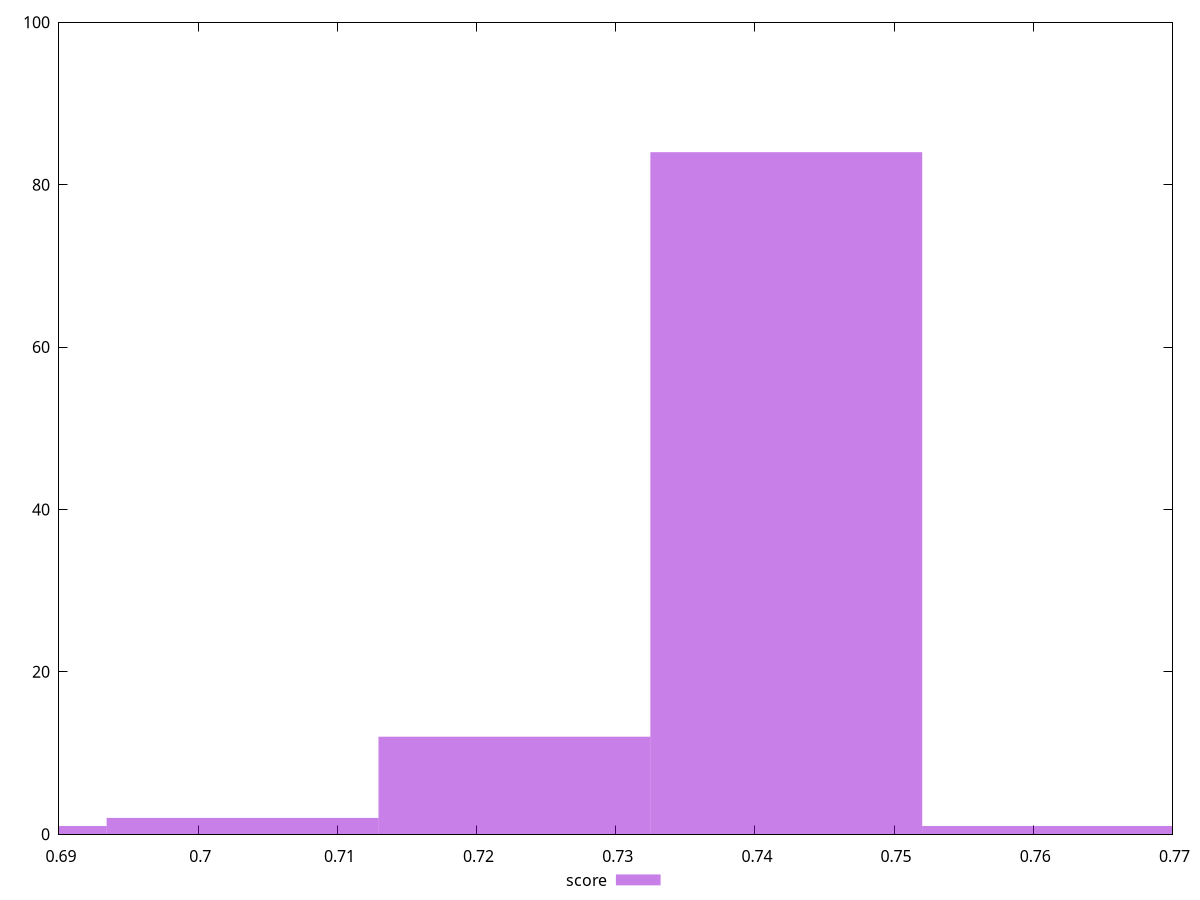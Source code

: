 reset

$score <<EOF
0.742252583039878 84
0.7617855457514537 1
0.7227196203283023 12
0.7031866576167265 2
0.6836536949051508 1
EOF

set key outside below
set boxwidth 0.019532962711575737
set xrange [0.69:0.77]
set yrange [0:100]
set trange [0:100]
set style fill transparent solid 0.5 noborder
set terminal svg size 640, 490 enhanced background rgb 'white'
set output "report/report_00029_2021-02-24T13-36-40.390Z/uses-rel-preconnect/samples/astro/score/histogram.svg"

plot $score title "score" with boxes

reset
